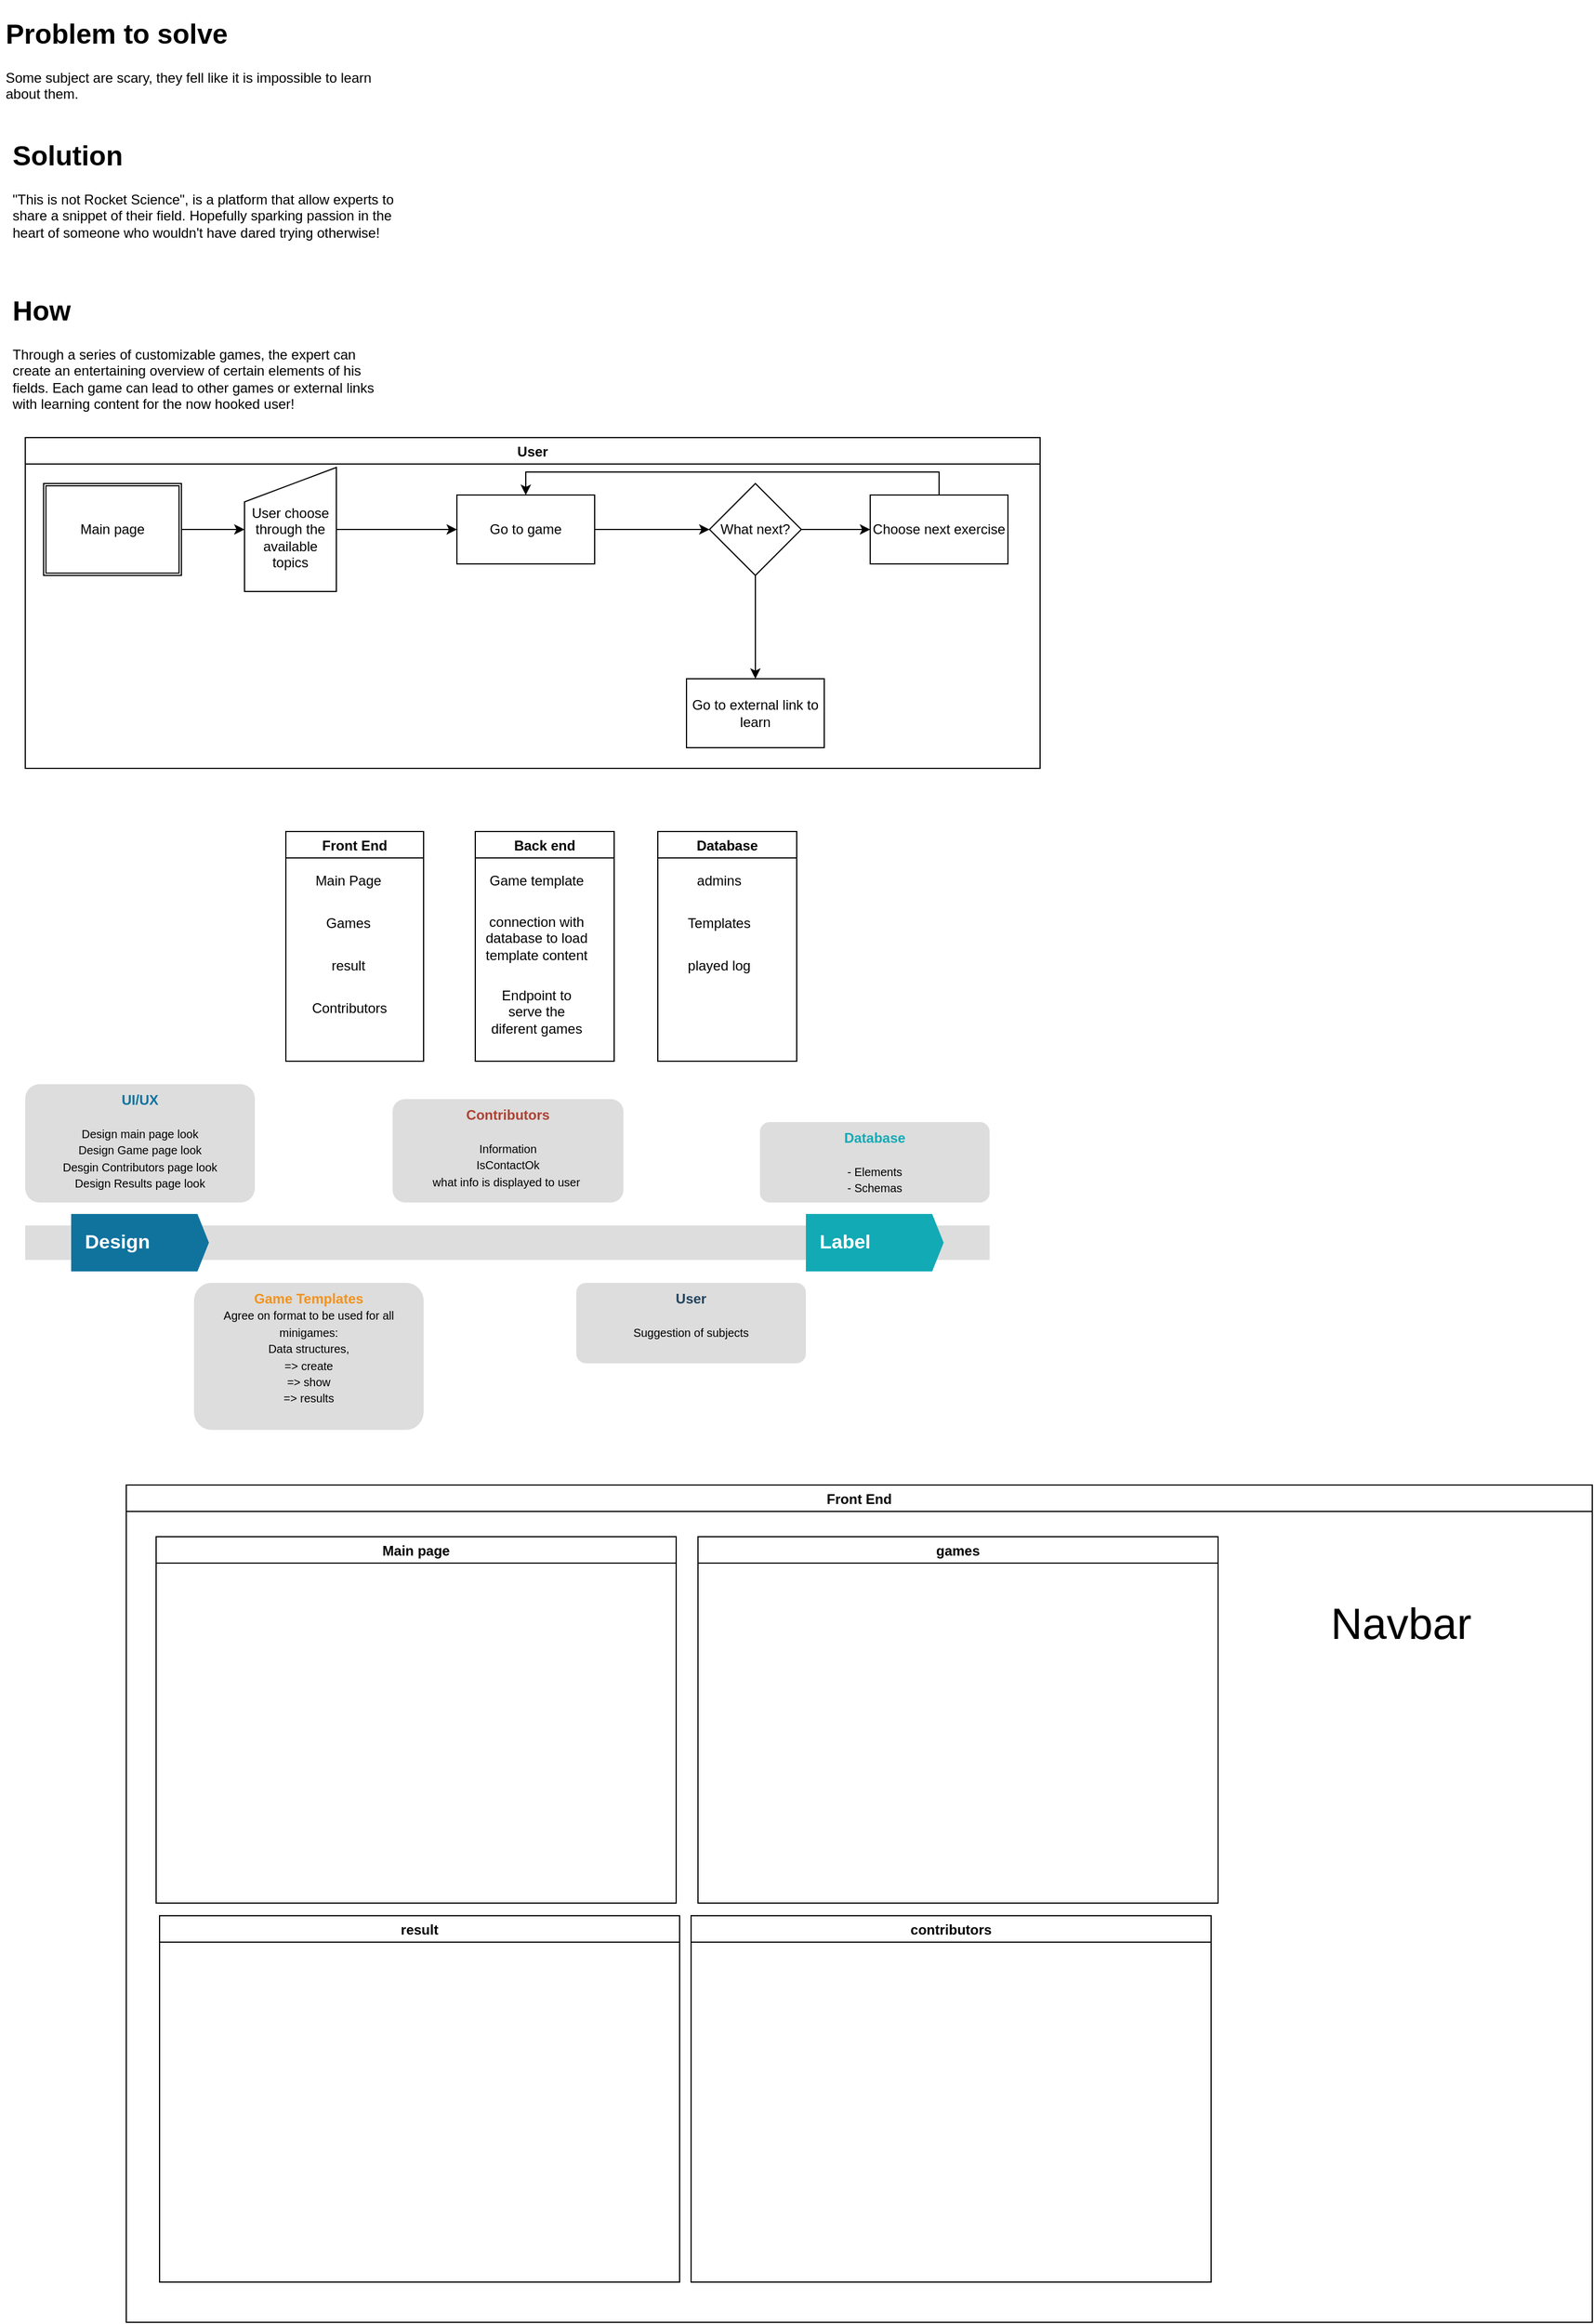 <mxfile version="14.5.1" type="device"><diagram id="s6JSnGdpZcBa6io942i9" name="Page-1"><mxGraphModel dx="1422" dy="815" grid="0" gridSize="10" guides="1" tooltips="1" connect="1" arrows="1" fold="1" page="1" pageScale="1" pageWidth="827" pageHeight="1169" math="0" shadow="0"><root><mxCell id="0"/><mxCell id="1" parent="0"/><mxCell id="2" value="&lt;h1&gt;Problem to solve&lt;/h1&gt;&lt;p&gt;Some subject are scary, they fell like it is impossible to learn about them.&amp;nbsp;&lt;br&gt;&lt;/p&gt;" style="text;html=1;strokeColor=none;fillColor=none;spacing=5;spacingTop=-20;whiteSpace=wrap;overflow=hidden;rounded=0;" parent="1" vertex="1"><mxGeometry y="10" width="350" height="88" as="geometry"/></mxCell><mxCell id="3" value="&lt;h1&gt;Solution&lt;/h1&gt;&lt;p&gt;&quot;This is not Rocket Science&quot;, is a platform that allow experts to share a snippet of their field. Hopefully sparking passion in the heart of someone who wouldn't have dared trying otherwise!&lt;br&gt;&lt;/p&gt;" style="text;html=1;strokeColor=none;fillColor=none;spacing=5;spacingTop=-20;whiteSpace=wrap;overflow=hidden;rounded=0;" parent="1" vertex="1"><mxGeometry x="5.5" y="116" width="347.5" height="133" as="geometry"/></mxCell><mxCell id="4" value="&lt;h1&gt;How&lt;/h1&gt;&lt;p&gt;Through a series of customizable games, the expert can create an entertaining overview of certain elements of his fields. Each game can lead to other games or external links with learning content for the now hooked user!&lt;/p&gt;" style="text;html=1;strokeColor=none;fillColor=none;spacing=5;spacingTop=-20;whiteSpace=wrap;overflow=hidden;rounded=0;" parent="1" vertex="1"><mxGeometry x="5.5" y="251" width="337.5" height="123" as="geometry"/></mxCell><mxCell id="6" value="User" style="swimlane;" parent="1" vertex="1"><mxGeometry x="22" y="381" width="884" height="288" as="geometry"/></mxCell><mxCell id="8" value="Main page" style="shape=ext;double=1;rounded=0;whiteSpace=wrap;html=1;" parent="6" vertex="1"><mxGeometry x="16" y="40" width="120" height="80" as="geometry"/></mxCell><mxCell id="15" value="&lt;br&gt;User choose through the available topics" style="shape=manualInput;whiteSpace=wrap;html=1;" parent="6" vertex="1"><mxGeometry x="191" y="26" width="80" height="108" as="geometry"/></mxCell><mxCell id="12" value="" style="edgeStyle=orthogonalEdgeStyle;rounded=0;orthogonalLoop=1;jettySize=auto;html=1;entryX=0;entryY=0.5;entryDx=0;entryDy=0;" parent="6" source="8" target="15" edge="1"><mxGeometry relative="1" as="geometry"><mxPoint x="185" y="80" as="targetPoint"/></mxGeometry></mxCell><mxCell id="14" value="" style="edgeStyle=orthogonalEdgeStyle;rounded=0;orthogonalLoop=1;jettySize=auto;html=1;exitX=1;exitY=0.5;exitDx=0;exitDy=0;" parent="1" source="15" target="13" edge="1"><mxGeometry relative="1" as="geometry"><mxPoint x="338" y="461" as="sourcePoint"/></mxGeometry></mxCell><mxCell id="17" value="" style="edgeStyle=orthogonalEdgeStyle;rounded=0;orthogonalLoop=1;jettySize=auto;html=1;" parent="1" source="13" target="16" edge="1"><mxGeometry relative="1" as="geometry"/></mxCell><mxCell id="13" value="Go to game" style="whiteSpace=wrap;html=1;rounded=0;" parent="1" vertex="1"><mxGeometry x="398" y="431" width="120" height="60" as="geometry"/></mxCell><mxCell id="19" value="" style="edgeStyle=orthogonalEdgeStyle;rounded=0;orthogonalLoop=1;jettySize=auto;html=1;" parent="1" source="16" target="18" edge="1"><mxGeometry relative="1" as="geometry"/></mxCell><mxCell id="21" value="" style="edgeStyle=orthogonalEdgeStyle;rounded=0;orthogonalLoop=1;jettySize=auto;html=1;" parent="1" source="16" target="20" edge="1"><mxGeometry relative="1" as="geometry"/></mxCell><mxCell id="16" value="What next?" style="rhombus;whiteSpace=wrap;html=1;rounded=0;" parent="1" vertex="1"><mxGeometry x="618" y="421" width="80" height="80" as="geometry"/></mxCell><mxCell id="24" style="edgeStyle=orthogonalEdgeStyle;rounded=0;orthogonalLoop=1;jettySize=auto;html=1;exitX=0.5;exitY=0;exitDx=0;exitDy=0;entryX=0.5;entryY=0;entryDx=0;entryDy=0;" parent="1" source="18" target="13" edge="1"><mxGeometry relative="1" as="geometry"/></mxCell><mxCell id="18" value="Choose next exercise" style="whiteSpace=wrap;html=1;rounded=0;" parent="1" vertex="1"><mxGeometry x="758" y="431" width="120" height="60" as="geometry"/></mxCell><mxCell id="20" value="Go to external link to learn" style="whiteSpace=wrap;html=1;rounded=0;" parent="1" vertex="1"><mxGeometry x="598" y="591" width="120" height="60" as="geometry"/></mxCell><mxCell id="31" value="Back end" style="swimlane;" parent="1" vertex="1"><mxGeometry x="414" y="724" width="121" height="200" as="geometry"/></mxCell><mxCell id="32" value="Game template" style="text;html=1;align=center;verticalAlign=middle;resizable=0;points=[];autosize=1;" parent="31" vertex="1"><mxGeometry x="7" y="34" width="92" height="17" as="geometry"/></mxCell><mxCell id="33" value="connection with&lt;br&gt;database to load&lt;br&gt;template content" style="text;html=1;align=center;verticalAlign=middle;resizable=0;points=[];autosize=1;" parent="31" vertex="1"><mxGeometry x="4" y="71" width="98" height="44" as="geometry"/></mxCell><mxCell id="34" value="Endpoint to&lt;br&gt;serve the &lt;br&gt;diferent games" style="text;html=1;align=center;verticalAlign=middle;resizable=0;points=[];autosize=1;" parent="31" vertex="1"><mxGeometry x="8.5" y="135" width="89" height="44" as="geometry"/></mxCell><mxCell id="35" value="Database" style="swimlane;" parent="1" vertex="1"><mxGeometry x="573" y="724" width="121" height="200" as="geometry"/></mxCell><mxCell id="36" value="admins" style="text;html=1;align=center;verticalAlign=middle;resizable=0;points=[];autosize=1;" parent="35" vertex="1"><mxGeometry x="29" y="34" width="48" height="17" as="geometry"/></mxCell><mxCell id="38" value="Templates" style="text;html=1;align=center;verticalAlign=middle;resizable=0;points=[];autosize=1;" parent="35" vertex="1"><mxGeometry x="20.5" y="71" width="65" height="17" as="geometry"/></mxCell><mxCell id="45" value="played log" style="text;html=1;align=center;verticalAlign=middle;resizable=0;points=[];autosize=1;" parent="35" vertex="1"><mxGeometry x="20.5" y="108" width="65" height="17" as="geometry"/></mxCell><mxCell id="39" value="Front End" style="swimlane;" parent="1" vertex="1"><mxGeometry x="249" y="724" width="120" height="200" as="geometry"/></mxCell><mxCell id="40" value="Main Page" style="text;html=1;align=center;verticalAlign=middle;resizable=0;points=[];autosize=1;" parent="39" vertex="1"><mxGeometry x="20" y="34" width="67" height="17" as="geometry"/></mxCell><mxCell id="41" value="Games" style="text;html=1;align=center;verticalAlign=middle;resizable=0;points=[];autosize=1;" parent="39" vertex="1"><mxGeometry x="29.5" y="71" width="48" height="17" as="geometry"/></mxCell><mxCell id="42" value="result" style="text;html=1;align=center;verticalAlign=middle;resizable=0;points=[];autosize=1;" parent="39" vertex="1"><mxGeometry x="34" y="108" width="39" height="17" as="geometry"/></mxCell><mxCell id="44" value="Contributors" style="text;html=1;align=center;verticalAlign=middle;resizable=0;points=[];autosize=1;" parent="39" vertex="1"><mxGeometry x="17" y="145" width="75" height="18" as="geometry"/></mxCell><mxCell id="c3gVcKL6vrgqkwIiZ6aE-45" value="" style="fillColor=#dddddd;rounded=0;strokeColor=none;" parent="1" vertex="1"><mxGeometry x="22" y="1067" width="840" height="30" as="geometry"/></mxCell><mxCell id="c3gVcKL6vrgqkwIiZ6aE-46" value="Design" style="shape=mxgraph.infographic.ribbonSimple;notch1=0;notch2=10;notch=0;html=1;fillColor=#10739E;strokeColor=none;shadow=0;fontSize=17;fontColor=#FFFFFF;align=left;spacingLeft=10;fontStyle=1;" parent="1" vertex="1"><mxGeometry x="62" y="1057" width="120" height="50" as="geometry"/></mxCell><mxCell id="c3gVcKL6vrgqkwIiZ6aE-50" value="Label" style="shape=mxgraph.infographic.ribbonSimple;notch1=0;notch2=10;notch=0;html=1;fillColor=#12AAB5;strokeColor=none;shadow=0;fontSize=17;fontColor=#FFFFFF;align=left;spacingLeft=10;fontStyle=1;" parent="1" vertex="1"><mxGeometry x="702" y="1057" width="120" height="50" as="geometry"/></mxCell><mxCell id="c3gVcKL6vrgqkwIiZ6aE-51" value="&lt;font style=&quot;font-size: 10px&quot;&gt;&lt;font style=&quot;font-size: 12px&quot; color=&quot;#10739E&quot;&gt;&lt;b&gt;UI/UX&lt;/b&gt;&lt;/font&gt;&lt;br&gt;&lt;br&gt;&lt;font color=&quot;#000000&quot;&gt;Design main page look&lt;br&gt;Design Game page look&lt;br&gt;Desgin Contributors page look&lt;br&gt;Design Results page look&lt;/font&gt;&lt;br&gt;&lt;/font&gt;" style="rounded=1;strokeColor=none;fillColor=#DDDDDD;align=center;arcSize=12;verticalAlign=top;whiteSpace=wrap;html=1;fontSize=12;" parent="1" vertex="1"><mxGeometry x="22" y="944" width="200" height="103" as="geometry"/></mxCell><mxCell id="c3gVcKL6vrgqkwIiZ6aE-52" value="&lt;font&gt;&lt;font color=&quot;#f2931e&quot;&gt;&lt;b&gt;Game Templates&lt;/b&gt;&lt;/font&gt;&lt;br&gt;&lt;font size=&quot;1&quot; color=&quot;#000000&quot; style=&quot;font-size: 10px&quot;&gt;Agree on format to be used for all minigames:&lt;br&gt;Data structures,&lt;br&gt;=&amp;gt; create&lt;br&gt;=&amp;gt; show&lt;br&gt;=&amp;gt; results&lt;br&gt;&lt;/font&gt;&lt;/font&gt;" style="rounded=1;strokeColor=none;fillColor=#DDDDDD;align=center;arcSize=12;verticalAlign=top;whiteSpace=wrap;html=1;fontSize=12;" parent="1" vertex="1"><mxGeometry x="169" y="1117" width="200" height="128" as="geometry"/></mxCell><mxCell id="c3gVcKL6vrgqkwIiZ6aE-53" value="&lt;font style=&quot;font-size: 10px&quot;&gt;&lt;font style=&quot;font-size: 12px&quot; color=&quot;#AE4132&quot;&gt;&lt;b&gt;Contributors&lt;/b&gt;&lt;/font&gt;&lt;br&gt;&lt;br&gt;&lt;font size=&quot;1&quot; color=&quot;#000000&quot;&gt;Information&lt;br&gt;IsContactOk&lt;br&gt;what info is displayed to user&amp;nbsp;&lt;/font&gt;&lt;/font&gt;" style="rounded=1;strokeColor=none;fillColor=#DDDDDD;align=center;arcSize=12;verticalAlign=top;whiteSpace=wrap;html=1;fontSize=12;" parent="1" vertex="1"><mxGeometry x="342" y="957" width="201" height="90" as="geometry"/></mxCell><mxCell id="c3gVcKL6vrgqkwIiZ6aE-54" value="&lt;font style=&quot;font-size: 10px&quot;&gt;&lt;font style=&quot;font-size: 12px&quot; color=&quot;#23445D&quot;&gt;&lt;b&gt;User&lt;/b&gt;&lt;/font&gt;&lt;br&gt;&lt;br&gt;&lt;font size=&quot;1&quot; color=&quot;#000000&quot;&gt;Suggestion of subjects&lt;/font&gt;&lt;/font&gt;" style="rounded=1;strokeColor=none;fillColor=#DDDDDD;align=center;arcSize=12;verticalAlign=top;whiteSpace=wrap;html=1;fontSize=12;" parent="1" vertex="1"><mxGeometry x="502" y="1117" width="200" height="70" as="geometry"/></mxCell><mxCell id="c3gVcKL6vrgqkwIiZ6aE-55" value="&lt;font style=&quot;font-size: 10px&quot;&gt;&lt;font style=&quot;font-size: 12px&quot; color=&quot;#12AAB5&quot;&gt;&lt;b&gt;Database&lt;/b&gt;&lt;/font&gt;&lt;br&gt;&lt;br&gt;&lt;font size=&quot;1&quot; color=&quot;#000000&quot;&gt;- Elements&lt;br&gt;- Schemas&lt;br&gt;&lt;/font&gt;&lt;/font&gt;" style="rounded=1;strokeColor=none;fillColor=#DDDDDD;align=center;arcSize=12;verticalAlign=top;whiteSpace=wrap;html=1;fontSize=12;" parent="1" vertex="1"><mxGeometry x="662" y="977" width="200" height="70" as="geometry"/></mxCell><mxCell id="cAGgwrSyrLNH7mjVWjMT-45" value="Front End" style="swimlane;" vertex="1" parent="1"><mxGeometry x="110" y="1293" width="1277" height="729" as="geometry"/></mxCell><mxCell id="cAGgwrSyrLNH7mjVWjMT-50" value="Main page" style="swimlane;" vertex="1" parent="cAGgwrSyrLNH7mjVWjMT-45"><mxGeometry x="26" y="45" width="453" height="319" as="geometry"/></mxCell><mxCell id="cAGgwrSyrLNH7mjVWjMT-55" value="games" style="swimlane;" vertex="1" parent="cAGgwrSyrLNH7mjVWjMT-45"><mxGeometry x="498" y="45" width="453" height="319" as="geometry"/></mxCell><mxCell id="cAGgwrSyrLNH7mjVWjMT-56" value="result" style="swimlane;" vertex="1" parent="cAGgwrSyrLNH7mjVWjMT-45"><mxGeometry x="29" y="375" width="453" height="319" as="geometry"/></mxCell><mxCell id="cAGgwrSyrLNH7mjVWjMT-57" value="contributors" style="swimlane;" vertex="1" parent="cAGgwrSyrLNH7mjVWjMT-45"><mxGeometry x="492" y="375" width="453" height="319" as="geometry"/></mxCell><mxCell id="cAGgwrSyrLNH7mjVWjMT-58" value="&lt;font style=&quot;font-size: 38px&quot;&gt;Navbar&lt;/font&gt;" style="text;html=1;align=center;verticalAlign=middle;resizable=0;points=[];autosize=1;" vertex="1" parent="1"><mxGeometry x="1153" y="1400" width="133" height="27" as="geometry"/></mxCell></root></mxGraphModel></diagram></mxfile>